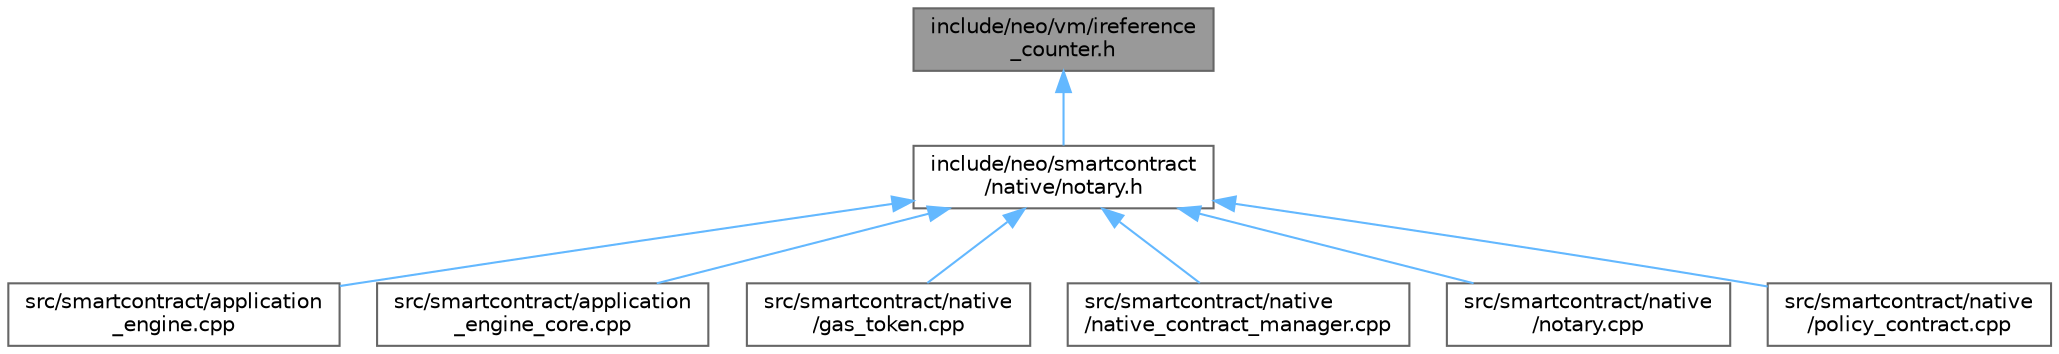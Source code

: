 digraph "include/neo/vm/ireference_counter.h"
{
 // LATEX_PDF_SIZE
  bgcolor="transparent";
  edge [fontname=Helvetica,fontsize=10,labelfontname=Helvetica,labelfontsize=10];
  node [fontname=Helvetica,fontsize=10,shape=box,height=0.2,width=0.4];
  Node1 [id="Node000001",label="include/neo/vm/ireference\l_counter.h",height=0.2,width=0.4,color="gray40", fillcolor="grey60", style="filled", fontcolor="black",tooltip=" "];
  Node1 -> Node2 [id="edge1_Node000001_Node000002",dir="back",color="steelblue1",style="solid",tooltip=" "];
  Node2 [id="Node000002",label="include/neo/smartcontract\l/native/notary.h",height=0.2,width=0.4,color="grey40", fillcolor="white", style="filled",URL="$notary_8h.html",tooltip=" "];
  Node2 -> Node3 [id="edge2_Node000002_Node000003",dir="back",color="steelblue1",style="solid",tooltip=" "];
  Node3 [id="Node000003",label="src/smartcontract/application\l_engine.cpp",height=0.2,width=0.4,color="grey40", fillcolor="white", style="filled",URL="$application__engine_8cpp.html",tooltip=" "];
  Node2 -> Node4 [id="edge3_Node000002_Node000004",dir="back",color="steelblue1",style="solid",tooltip=" "];
  Node4 [id="Node000004",label="src/smartcontract/application\l_engine_core.cpp",height=0.2,width=0.4,color="grey40", fillcolor="white", style="filled",URL="$application__engine__core_8cpp.html",tooltip=" "];
  Node2 -> Node5 [id="edge4_Node000002_Node000005",dir="back",color="steelblue1",style="solid",tooltip=" "];
  Node5 [id="Node000005",label="src/smartcontract/native\l/gas_token.cpp",height=0.2,width=0.4,color="grey40", fillcolor="white", style="filled",URL="$gas__token_8cpp.html",tooltip=" "];
  Node2 -> Node6 [id="edge5_Node000002_Node000006",dir="back",color="steelblue1",style="solid",tooltip=" "];
  Node6 [id="Node000006",label="src/smartcontract/native\l/native_contract_manager.cpp",height=0.2,width=0.4,color="grey40", fillcolor="white", style="filled",URL="$native__contract__manager_8cpp.html",tooltip=" "];
  Node2 -> Node7 [id="edge6_Node000002_Node000007",dir="back",color="steelblue1",style="solid",tooltip=" "];
  Node7 [id="Node000007",label="src/smartcontract/native\l/notary.cpp",height=0.2,width=0.4,color="grey40", fillcolor="white", style="filled",URL="$notary_8cpp.html",tooltip=" "];
  Node2 -> Node8 [id="edge7_Node000002_Node000008",dir="back",color="steelblue1",style="solid",tooltip=" "];
  Node8 [id="Node000008",label="src/smartcontract/native\l/policy_contract.cpp",height=0.2,width=0.4,color="grey40", fillcolor="white", style="filled",URL="$policy__contract_8cpp.html",tooltip=" "];
}
